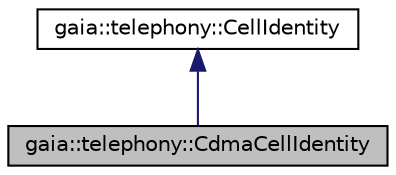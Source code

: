 digraph G
{
  edge [fontname="Helvetica",fontsize="10",labelfontname="Helvetica",labelfontsize="10"];
  node [fontname="Helvetica",fontsize="10",shape=record];
  Node1 [label="gaia::telephony::CdmaCellIdentity",height=0.2,width=0.4,color="black", fillcolor="grey75", style="filled" fontcolor="black"];
  Node2 -> Node1 [dir=back,color="midnightblue",fontsize="10",style="solid",fontname="Helvetica"];
  Node2 [label="gaia::telephony::CellIdentity",height=0.2,width=0.4,color="black", fillcolor="white", style="filled",URL="$de/d4d/classgaia_1_1telephony_1_1_cell_identity.html",tooltip="CellIdentity is to represent ONE unique cell in the world it contains all levels of info to identity ..."];
}
